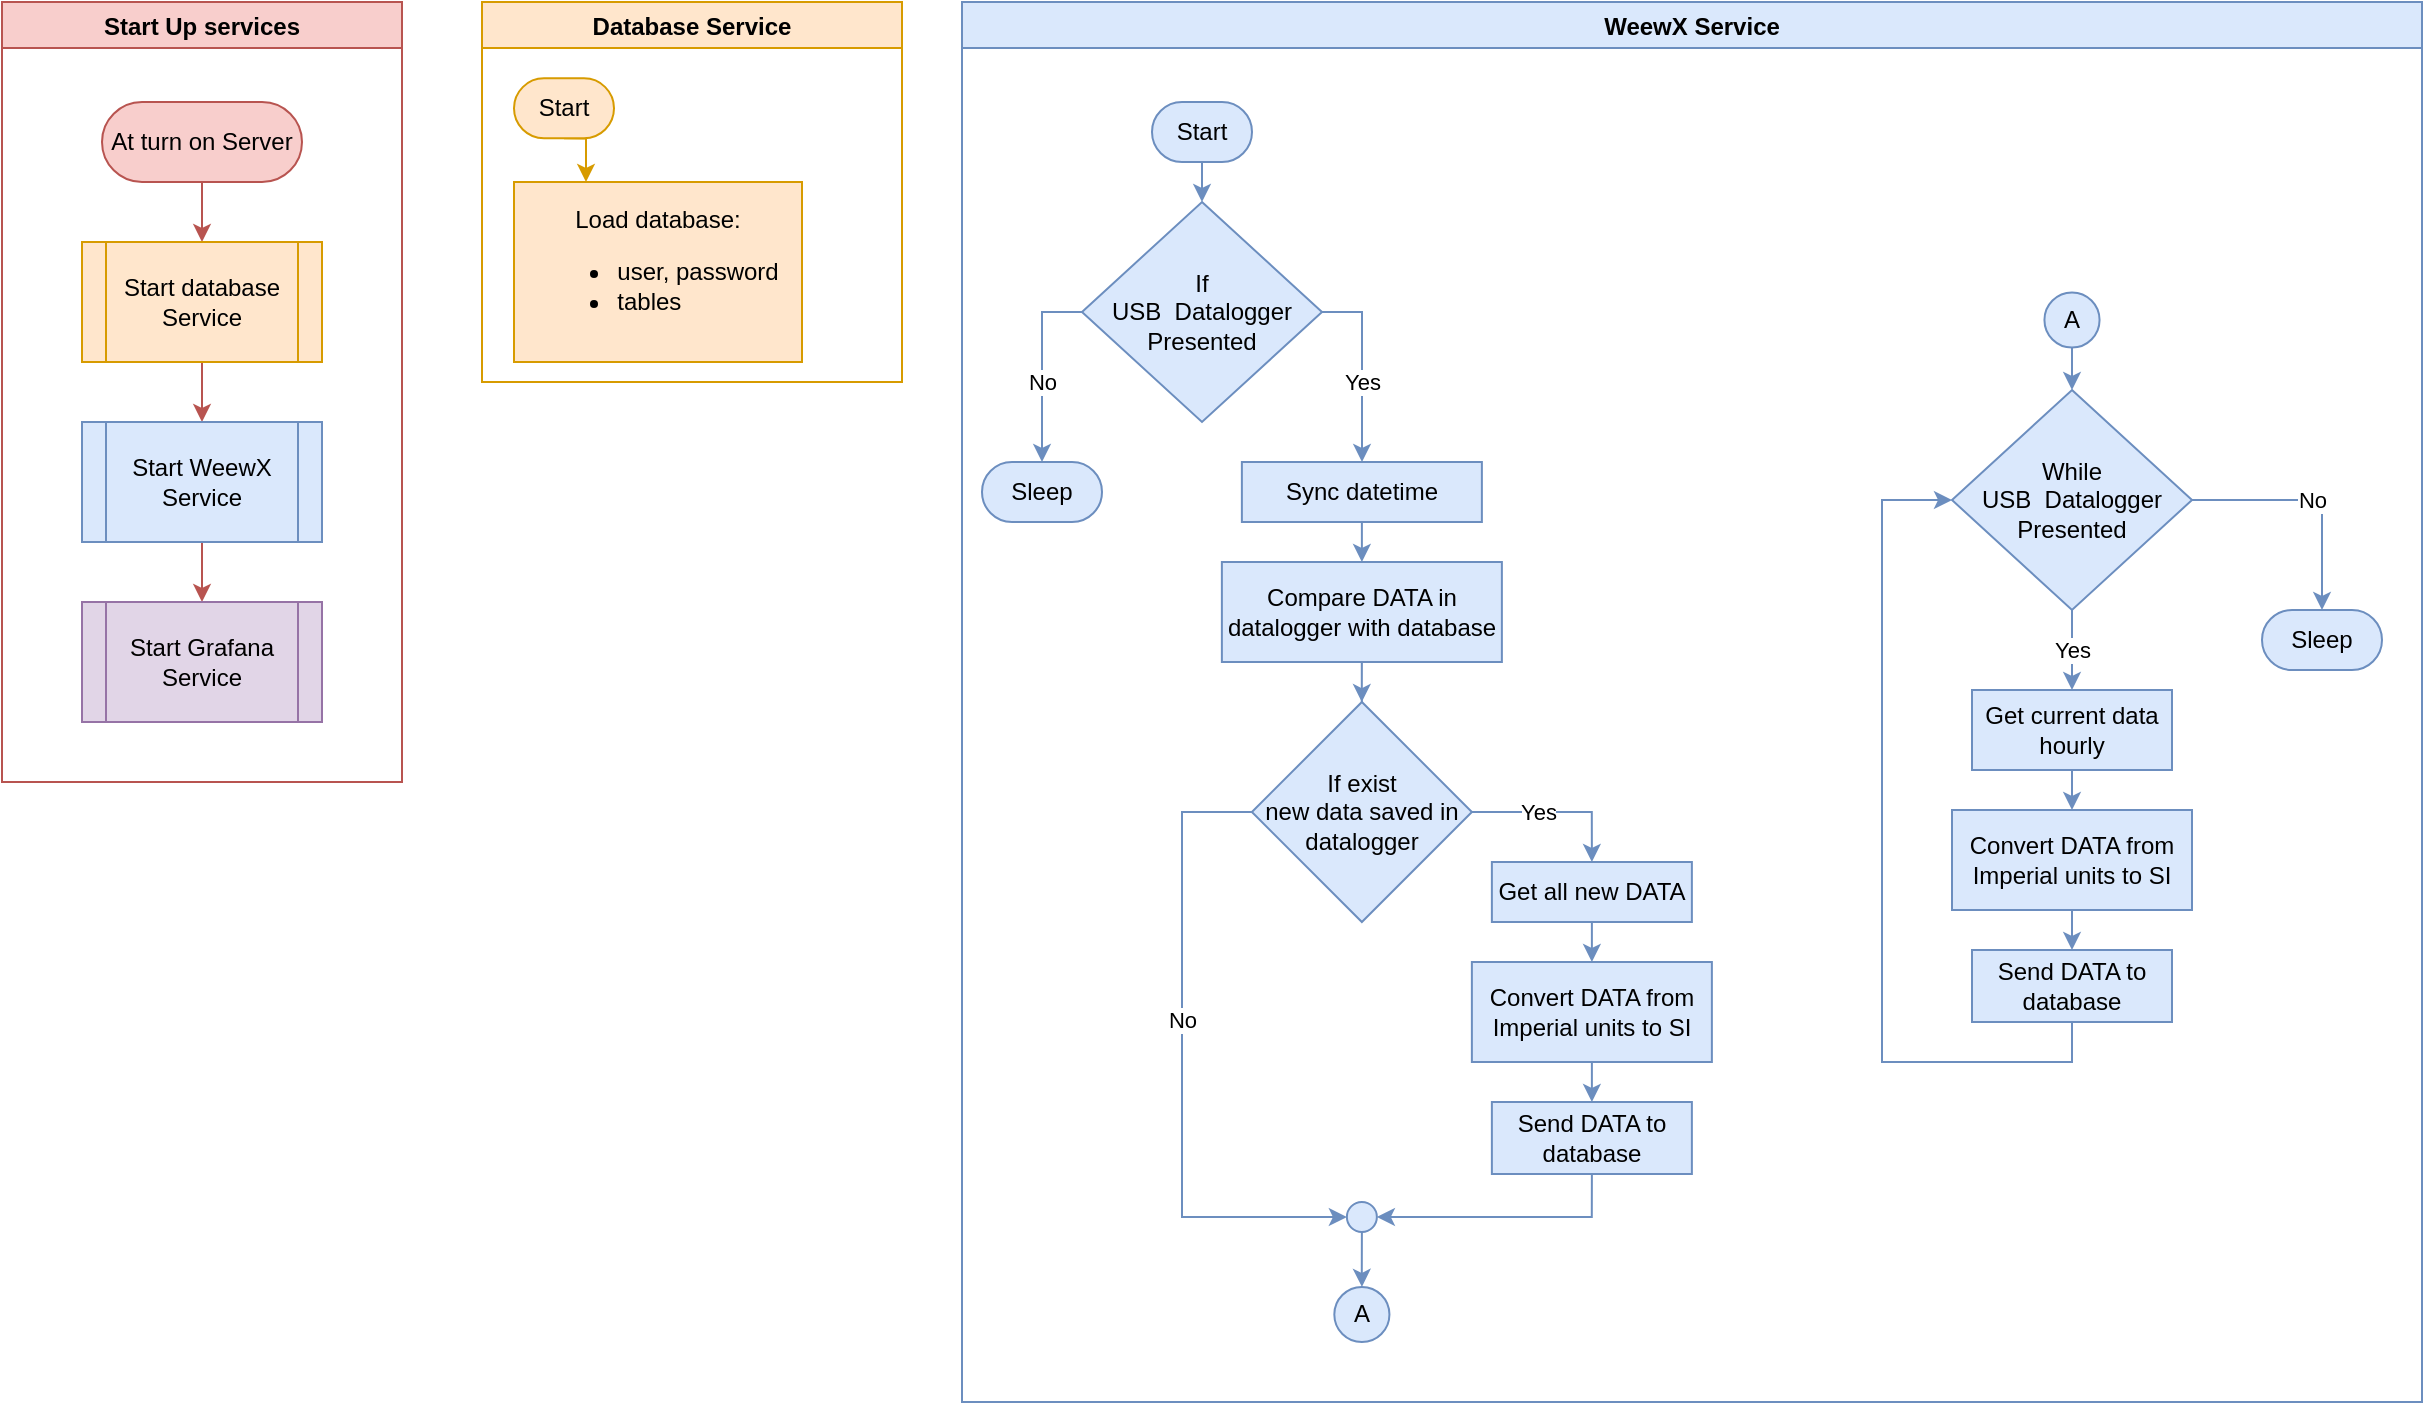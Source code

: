 <mxfile version="15.2.5" type="github">
  <diagram id="i2KGbX5AFUnQsAFwS1sw" name="Page-1">
    <mxGraphModel dx="1736" dy="962" grid="1" gridSize="10" guides="1" tooltips="1" connect="1" arrows="1" fold="1" page="1" pageScale="1" pageWidth="827" pageHeight="1169" math="0" shadow="0">
      <root>
        <mxCell id="0" />
        <mxCell id="1" parent="0" />
        <mxCell id="XE7aaH12fMkyCZEkIpx0-5" value="Start Up services" style="swimlane;fillColor=#f8cecc;strokeColor=#b85450;" vertex="1" parent="1">
          <mxGeometry x="30" y="40" width="200" height="390" as="geometry">
            <mxRectangle x="430" y="20" width="140" height="23" as="alternateBounds" />
          </mxGeometry>
        </mxCell>
        <mxCell id="XE7aaH12fMkyCZEkIpx0-14" value="" style="edgeStyle=orthogonalEdgeStyle;rounded=0;orthogonalLoop=1;jettySize=auto;html=1;entryX=0.5;entryY=0;entryDx=0;entryDy=0;exitX=0.5;exitY=1;exitDx=0;exitDy=0;fillColor=#f8cecc;strokeColor=#b85450;" edge="1" parent="XE7aaH12fMkyCZEkIpx0-5" source="XE7aaH12fMkyCZEkIpx0-19" target="XE7aaH12fMkyCZEkIpx0-11">
          <mxGeometry relative="1" as="geometry">
            <mxPoint x="100" y="90" as="sourcePoint" />
          </mxGeometry>
        </mxCell>
        <mxCell id="XE7aaH12fMkyCZEkIpx0-15" style="edgeStyle=orthogonalEdgeStyle;rounded=0;orthogonalLoop=1;jettySize=auto;html=1;exitX=0.5;exitY=1;exitDx=0;exitDy=0;entryX=0.5;entryY=0;entryDx=0;entryDy=0;fillColor=#f8cecc;strokeColor=#b85450;" edge="1" parent="XE7aaH12fMkyCZEkIpx0-5" source="XE7aaH12fMkyCZEkIpx0-11" target="XE7aaH12fMkyCZEkIpx0-10">
          <mxGeometry relative="1" as="geometry" />
        </mxCell>
        <mxCell id="XE7aaH12fMkyCZEkIpx0-11" value="Start database Service" style="shape=process;whiteSpace=wrap;html=1;backgroundOutline=1;fillColor=#ffe6cc;strokeColor=#d79b00;" vertex="1" parent="XE7aaH12fMkyCZEkIpx0-5">
          <mxGeometry x="40" y="120" width="120" height="60" as="geometry" />
        </mxCell>
        <mxCell id="XE7aaH12fMkyCZEkIpx0-16" style="edgeStyle=orthogonalEdgeStyle;rounded=0;orthogonalLoop=1;jettySize=auto;html=1;exitX=0.5;exitY=1;exitDx=0;exitDy=0;entryX=0.5;entryY=0;entryDx=0;entryDy=0;fillColor=#f8cecc;strokeColor=#b85450;" edge="1" parent="XE7aaH12fMkyCZEkIpx0-5" source="XE7aaH12fMkyCZEkIpx0-10" target="XE7aaH12fMkyCZEkIpx0-9">
          <mxGeometry relative="1" as="geometry" />
        </mxCell>
        <mxCell id="XE7aaH12fMkyCZEkIpx0-10" value="Start WeewX Service" style="shape=process;whiteSpace=wrap;html=1;backgroundOutline=1;fillColor=#dae8fc;strokeColor=#6c8ebf;" vertex="1" parent="XE7aaH12fMkyCZEkIpx0-5">
          <mxGeometry x="40" y="210" width="120" height="60" as="geometry" />
        </mxCell>
        <mxCell id="XE7aaH12fMkyCZEkIpx0-9" value="Start Grafana Service" style="shape=process;whiteSpace=wrap;html=1;backgroundOutline=1;fillColor=#e1d5e7;strokeColor=#9673a6;" vertex="1" parent="XE7aaH12fMkyCZEkIpx0-5">
          <mxGeometry x="40" y="300" width="120" height="60" as="geometry" />
        </mxCell>
        <mxCell id="XE7aaH12fMkyCZEkIpx0-13" style="edgeStyle=orthogonalEdgeStyle;rounded=0;orthogonalLoop=1;jettySize=auto;html=1;exitX=0.5;exitY=1;exitDx=0;exitDy=0;fillColor=#f8cecc;strokeColor=#b85450;" edge="1" parent="XE7aaH12fMkyCZEkIpx0-5">
          <mxGeometry relative="1" as="geometry">
            <mxPoint x="100" y="90" as="sourcePoint" />
            <mxPoint x="100" y="90" as="targetPoint" />
          </mxGeometry>
        </mxCell>
        <mxCell id="XE7aaH12fMkyCZEkIpx0-19" value="At turn on Server" style="rounded=1;whiteSpace=wrap;html=1;fillColor=#f8cecc;strokeColor=#b85450;arcSize=50;" vertex="1" parent="XE7aaH12fMkyCZEkIpx0-5">
          <mxGeometry x="50" y="50" width="100" height="40" as="geometry" />
        </mxCell>
        <mxCell id="XE7aaH12fMkyCZEkIpx0-31" value="" style="shape=image;verticalLabelPosition=bottom;labelBackgroundColor=#ffffff;verticalAlign=top;aspect=fixed;imageAspect=0;image=https://logos-marcas.com/wp-content/uploads/2020/11/Ubuntu-Emblema.png;" vertex="1" parent="XE7aaH12fMkyCZEkIpx0-5">
          <mxGeometry x="140" y="30.0" width="60" height="33.8" as="geometry" />
        </mxCell>
        <mxCell id="XE7aaH12fMkyCZEkIpx0-17" value="Database Service" style="swimlane;fillColor=#ffe6cc;strokeColor=#d79b00;" vertex="1" parent="1">
          <mxGeometry x="270" y="40" width="210" height="190" as="geometry" />
        </mxCell>
        <mxCell id="XE7aaH12fMkyCZEkIpx0-23" value="" style="shape=image;verticalLabelPosition=bottom;labelBackgroundColor=#ffffff;verticalAlign=top;aspect=fixed;imageAspect=0;image=https://d1.awsstatic.com/logos/partners/MariaDB_Logo.d8a208f0a889a8f0f0551b8391a065ea79c54f3a.png;fillColor=#ffe6cc;strokeColor=#d79b00;" vertex="1" parent="XE7aaH12fMkyCZEkIpx0-17">
          <mxGeometry x="110" y="30" width="90" height="46.32" as="geometry" />
        </mxCell>
        <mxCell id="XE7aaH12fMkyCZEkIpx0-28" style="edgeStyle=orthogonalEdgeStyle;rounded=0;orthogonalLoop=1;jettySize=auto;html=1;exitX=0.5;exitY=1;exitDx=0;exitDy=0;entryX=0.25;entryY=0;entryDx=0;entryDy=0;fillColor=#ffe6cc;strokeColor=#d79b00;" edge="1" parent="XE7aaH12fMkyCZEkIpx0-17" source="XE7aaH12fMkyCZEkIpx0-25" target="XE7aaH12fMkyCZEkIpx0-27">
          <mxGeometry relative="1" as="geometry" />
        </mxCell>
        <mxCell id="XE7aaH12fMkyCZEkIpx0-25" value="Start" style="rounded=1;whiteSpace=wrap;html=1;fillColor=#ffe6cc;strokeColor=#d79b00;arcSize=50;" vertex="1" parent="XE7aaH12fMkyCZEkIpx0-17">
          <mxGeometry x="16" y="38.16" width="50" height="30" as="geometry" />
        </mxCell>
        <mxCell id="XE7aaH12fMkyCZEkIpx0-27" value="Load database:&lt;br&gt;&lt;div align=&quot;left&quot;&gt;&lt;ul&gt;&lt;li&gt;user, password&lt;/li&gt;&lt;li&gt;tables&lt;/li&gt;&lt;/ul&gt;&lt;/div&gt;" style="rounded=0;whiteSpace=wrap;html=1;fillColor=#ffe6cc;strokeColor=#d79b00;" vertex="1" parent="XE7aaH12fMkyCZEkIpx0-17">
          <mxGeometry x="16" y="90" width="144" height="90" as="geometry" />
        </mxCell>
        <mxCell id="XE7aaH12fMkyCZEkIpx0-29" value="WeewX Service" style="swimlane;fillColor=#dae8fc;strokeColor=#6c8ebf;" vertex="1" parent="1">
          <mxGeometry x="510" y="40" width="730" height="700" as="geometry" />
        </mxCell>
        <mxCell id="XE7aaH12fMkyCZEkIpx0-30" value="" style="shape=image;verticalLabelPosition=bottom;labelBackgroundColor=#ffffff;verticalAlign=top;aspect=fixed;imageAspect=0;image=https://cosasdedevs.com/media/sections/images/python.png;fillColor=#dae8fc;strokeColor=#6c8ebf;" vertex="1" parent="XE7aaH12fMkyCZEkIpx0-29">
          <mxGeometry x="621" y="20" width="110" height="68.75" as="geometry" />
        </mxCell>
        <mxCell id="XE7aaH12fMkyCZEkIpx0-79" value="Yes" style="edgeStyle=orthogonalEdgeStyle;rounded=0;jumpStyle=none;orthogonalLoop=1;jettySize=auto;html=1;exitX=1;exitY=0.5;exitDx=0;exitDy=0;entryX=0.5;entryY=0;entryDx=0;entryDy=0;fillColor=#dae8fc;strokeColor=#6c8ebf;" edge="1" parent="XE7aaH12fMkyCZEkIpx0-29" source="XE7aaH12fMkyCZEkIpx0-32" target="XE7aaH12fMkyCZEkIpx0-53">
          <mxGeometry x="0.156" relative="1" as="geometry">
            <mxPoint as="offset" />
          </mxGeometry>
        </mxCell>
        <mxCell id="XE7aaH12fMkyCZEkIpx0-82" value="No" style="edgeStyle=orthogonalEdgeStyle;rounded=0;jumpStyle=none;orthogonalLoop=1;jettySize=auto;html=1;exitX=0;exitY=0.5;exitDx=0;exitDy=0;entryX=0.5;entryY=0;entryDx=0;entryDy=0;entryPerimeter=0;fillColor=#dae8fc;strokeColor=#6c8ebf;" edge="1" parent="XE7aaH12fMkyCZEkIpx0-29" source="XE7aaH12fMkyCZEkIpx0-32" target="XE7aaH12fMkyCZEkIpx0-81">
          <mxGeometry x="0.157" relative="1" as="geometry">
            <mxPoint as="offset" />
          </mxGeometry>
        </mxCell>
        <mxCell id="XE7aaH12fMkyCZEkIpx0-32" value="If&lt;br&gt;USB&amp;nbsp; Datalogger Presented" style="rhombus;whiteSpace=wrap;html=1;fillColor=#dae8fc;strokeColor=#6c8ebf;" vertex="1" parent="XE7aaH12fMkyCZEkIpx0-29">
          <mxGeometry x="60" y="100" width="120" height="110" as="geometry" />
        </mxCell>
        <mxCell id="XE7aaH12fMkyCZEkIpx0-71" style="edgeStyle=orthogonalEdgeStyle;rounded=0;jumpStyle=none;orthogonalLoop=1;jettySize=auto;html=1;exitX=0.5;exitY=1;exitDx=0;exitDy=0;entryX=0.5;entryY=0;entryDx=0;entryDy=0;fillColor=#dae8fc;strokeColor=#6c8ebf;" edge="1" parent="XE7aaH12fMkyCZEkIpx0-29" source="XE7aaH12fMkyCZEkIpx0-33" target="XE7aaH12fMkyCZEkIpx0-32">
          <mxGeometry relative="1" as="geometry" />
        </mxCell>
        <mxCell id="XE7aaH12fMkyCZEkIpx0-33" value="Start" style="rounded=1;whiteSpace=wrap;html=1;fillColor=#dae8fc;strokeColor=#6c8ebf;arcSize=50;" vertex="1" parent="XE7aaH12fMkyCZEkIpx0-29">
          <mxGeometry x="95" y="50.0" width="50" height="30" as="geometry" />
        </mxCell>
        <mxCell id="XE7aaH12fMkyCZEkIpx0-87" style="edgeStyle=orthogonalEdgeStyle;rounded=0;jumpStyle=none;orthogonalLoop=1;jettySize=auto;html=1;exitX=0.5;exitY=1;exitDx=0;exitDy=0;entryX=0.5;entryY=0;entryDx=0;entryDy=0;fillColor=#dae8fc;strokeColor=#6c8ebf;" edge="1" parent="XE7aaH12fMkyCZEkIpx0-29" source="XE7aaH12fMkyCZEkIpx0-35" target="XE7aaH12fMkyCZEkIpx0-84">
          <mxGeometry relative="1" as="geometry" />
        </mxCell>
        <mxCell id="XE7aaH12fMkyCZEkIpx0-35" value="Get current data hourly" style="rounded=0;whiteSpace=wrap;html=1;fillColor=#dae8fc;strokeColor=#6c8ebf;" vertex="1" parent="XE7aaH12fMkyCZEkIpx0-29">
          <mxGeometry x="505" y="344" width="100" height="40" as="geometry" />
        </mxCell>
        <mxCell id="XE7aaH12fMkyCZEkIpx0-59" value="Yes" style="edgeStyle=orthogonalEdgeStyle;rounded=0;jumpStyle=none;orthogonalLoop=1;jettySize=auto;html=1;exitX=0.5;exitY=0;exitDx=0;exitDy=0;entryX=0.5;entryY=0;entryDx=0;entryDy=0;fillColor=#dae8fc;strokeColor=#6c8ebf;" edge="1" parent="XE7aaH12fMkyCZEkIpx0-29" source="XE7aaH12fMkyCZEkIpx0-39" target="XE7aaH12fMkyCZEkIpx0-46">
          <mxGeometry x="-0.223" relative="1" as="geometry">
            <mxPoint as="offset" />
          </mxGeometry>
        </mxCell>
        <mxCell id="XE7aaH12fMkyCZEkIpx0-39" value="If exist&lt;br&gt;new data saved in datalogger" style="rhombus;whiteSpace=wrap;html=1;rounded=0;direction=south;fillColor=#dae8fc;strokeColor=#6c8ebf;" vertex="1" parent="XE7aaH12fMkyCZEkIpx0-29">
          <mxGeometry x="144.94" y="350" width="110" height="110" as="geometry" />
        </mxCell>
        <mxCell id="XE7aaH12fMkyCZEkIpx0-67" style="edgeStyle=orthogonalEdgeStyle;rounded=0;jumpStyle=none;orthogonalLoop=1;jettySize=auto;html=1;exitX=0.5;exitY=1;exitDx=0;exitDy=0;entryX=0.5;entryY=0;entryDx=0;entryDy=0;fillColor=#dae8fc;strokeColor=#6c8ebf;" edge="1" parent="XE7aaH12fMkyCZEkIpx0-29" source="XE7aaH12fMkyCZEkIpx0-46" target="XE7aaH12fMkyCZEkIpx0-48">
          <mxGeometry relative="1" as="geometry" />
        </mxCell>
        <mxCell id="XE7aaH12fMkyCZEkIpx0-46" value="Get all new DATA" style="whiteSpace=wrap;html=1;rounded=0;fillColor=#dae8fc;strokeColor=#6c8ebf;" vertex="1" parent="XE7aaH12fMkyCZEkIpx0-29">
          <mxGeometry x="264.94" y="430" width="100" height="30" as="geometry" />
        </mxCell>
        <mxCell id="XE7aaH12fMkyCZEkIpx0-69" style="edgeStyle=orthogonalEdgeStyle;rounded=0;jumpStyle=none;orthogonalLoop=1;jettySize=auto;html=1;exitX=0.5;exitY=1;exitDx=0;exitDy=0;entryX=0.5;entryY=0;entryDx=0;entryDy=0;fillColor=#dae8fc;strokeColor=#6c8ebf;" edge="1" parent="XE7aaH12fMkyCZEkIpx0-29" source="XE7aaH12fMkyCZEkIpx0-48" target="XE7aaH12fMkyCZEkIpx0-66">
          <mxGeometry relative="1" as="geometry" />
        </mxCell>
        <mxCell id="XE7aaH12fMkyCZEkIpx0-48" value="Convert DATA from Imperial units to SI" style="whiteSpace=wrap;html=1;rounded=0;fillColor=#dae8fc;strokeColor=#6c8ebf;" vertex="1" parent="XE7aaH12fMkyCZEkIpx0-29">
          <mxGeometry x="254.94" y="480" width="120" height="50" as="geometry" />
        </mxCell>
        <mxCell id="XE7aaH12fMkyCZEkIpx0-57" style="edgeStyle=orthogonalEdgeStyle;rounded=0;jumpStyle=none;orthogonalLoop=1;jettySize=auto;html=1;exitX=0.5;exitY=1;exitDx=0;exitDy=0;entryX=0.5;entryY=0;entryDx=0;entryDy=0;fillColor=#dae8fc;strokeColor=#6c8ebf;" edge="1" parent="XE7aaH12fMkyCZEkIpx0-29" source="XE7aaH12fMkyCZEkIpx0-53" target="XE7aaH12fMkyCZEkIpx0-55">
          <mxGeometry relative="1" as="geometry" />
        </mxCell>
        <mxCell id="XE7aaH12fMkyCZEkIpx0-53" value="Sync datetime " style="whiteSpace=wrap;html=1;fillColor=#dae8fc;strokeColor=#6c8ebf;" vertex="1" parent="XE7aaH12fMkyCZEkIpx0-29">
          <mxGeometry x="139.94" y="230" width="120" height="30" as="geometry" />
        </mxCell>
        <mxCell id="XE7aaH12fMkyCZEkIpx0-58" style="edgeStyle=orthogonalEdgeStyle;rounded=0;jumpStyle=none;orthogonalLoop=1;jettySize=auto;html=1;exitX=0.5;exitY=1;exitDx=0;exitDy=0;fillColor=#dae8fc;strokeColor=#6c8ebf;" edge="1" parent="XE7aaH12fMkyCZEkIpx0-29" source="XE7aaH12fMkyCZEkIpx0-55" target="XE7aaH12fMkyCZEkIpx0-39">
          <mxGeometry relative="1" as="geometry" />
        </mxCell>
        <mxCell id="XE7aaH12fMkyCZEkIpx0-55" value="Compare DATA in datalogger with database" style="whiteSpace=wrap;html=1;fillColor=#dae8fc;strokeColor=#6c8ebf;" vertex="1" parent="XE7aaH12fMkyCZEkIpx0-29">
          <mxGeometry x="129.94" y="280" width="140" height="50" as="geometry" />
        </mxCell>
        <mxCell id="XE7aaH12fMkyCZEkIpx0-63" value="" style="ellipse;whiteSpace=wrap;html=1;aspect=fixed;fillColor=#dae8fc;strokeColor=#6c8ebf;" vertex="1" parent="XE7aaH12fMkyCZEkIpx0-29">
          <mxGeometry x="192.44" y="600" width="15" height="15" as="geometry" />
        </mxCell>
        <mxCell id="XE7aaH12fMkyCZEkIpx0-65" value="No" style="edgeStyle=orthogonalEdgeStyle;rounded=0;jumpStyle=none;orthogonalLoop=1;jettySize=auto;html=1;entryX=0;entryY=0.5;entryDx=0;entryDy=0;exitX=0.5;exitY=1;exitDx=0;exitDy=0;fillColor=#dae8fc;strokeColor=#6c8ebf;" edge="1" parent="XE7aaH12fMkyCZEkIpx0-29" source="XE7aaH12fMkyCZEkIpx0-39" target="XE7aaH12fMkyCZEkIpx0-63">
          <mxGeometry x="-0.133" relative="1" as="geometry">
            <mxPoint x="119.94" y="530.0" as="targetPoint" />
            <Array as="points">
              <mxPoint x="110" y="405" />
              <mxPoint x="110" y="608" />
            </Array>
            <mxPoint as="offset" />
          </mxGeometry>
        </mxCell>
        <mxCell id="XE7aaH12fMkyCZEkIpx0-70" style="edgeStyle=orthogonalEdgeStyle;rounded=0;jumpStyle=none;orthogonalLoop=1;jettySize=auto;html=1;exitX=0.5;exitY=1;exitDx=0;exitDy=0;entryX=1;entryY=0.5;entryDx=0;entryDy=0;fillColor=#dae8fc;strokeColor=#6c8ebf;" edge="1" parent="XE7aaH12fMkyCZEkIpx0-29" source="XE7aaH12fMkyCZEkIpx0-66" target="XE7aaH12fMkyCZEkIpx0-63">
          <mxGeometry relative="1" as="geometry" />
        </mxCell>
        <mxCell id="XE7aaH12fMkyCZEkIpx0-66" value="Send DATA to database" style="whiteSpace=wrap;html=1;rounded=0;fillColor=#dae8fc;strokeColor=#6c8ebf;" vertex="1" parent="XE7aaH12fMkyCZEkIpx0-29">
          <mxGeometry x="264.94" y="550" width="100" height="36" as="geometry" />
        </mxCell>
        <mxCell id="XE7aaH12fMkyCZEkIpx0-75" value="A" style="ellipse;whiteSpace=wrap;html=1;aspect=fixed;fillColor=#dae8fc;strokeColor=#6c8ebf;" vertex="1" parent="XE7aaH12fMkyCZEkIpx0-29">
          <mxGeometry x="186.16" y="642.44" width="27.56" height="27.56" as="geometry" />
        </mxCell>
        <mxCell id="XE7aaH12fMkyCZEkIpx0-76" value="" style="edgeStyle=orthogonalEdgeStyle;rounded=0;jumpStyle=none;orthogonalLoop=1;jettySize=auto;html=1;fillColor=#dae8fc;strokeColor=#6c8ebf;" edge="1" parent="XE7aaH12fMkyCZEkIpx0-29" source="XE7aaH12fMkyCZEkIpx0-63" target="XE7aaH12fMkyCZEkIpx0-75">
          <mxGeometry relative="1" as="geometry" />
        </mxCell>
        <mxCell id="XE7aaH12fMkyCZEkIpx0-83" style="edgeStyle=orthogonalEdgeStyle;rounded=0;jumpStyle=none;orthogonalLoop=1;jettySize=auto;html=1;exitX=0.5;exitY=1;exitDx=0;exitDy=0;fillColor=#dae8fc;strokeColor=#6c8ebf;" edge="1" parent="XE7aaH12fMkyCZEkIpx0-29" source="XE7aaH12fMkyCZEkIpx0-77" target="XE7aaH12fMkyCZEkIpx0-78">
          <mxGeometry relative="1" as="geometry" />
        </mxCell>
        <mxCell id="XE7aaH12fMkyCZEkIpx0-77" value="A" style="ellipse;whiteSpace=wrap;html=1;aspect=fixed;fillColor=#dae8fc;strokeColor=#6c8ebf;" vertex="1" parent="XE7aaH12fMkyCZEkIpx0-29">
          <mxGeometry x="541.22" y="145.22" width="27.56" height="27.56" as="geometry" />
        </mxCell>
        <mxCell id="XE7aaH12fMkyCZEkIpx0-86" value="Yes" style="edgeStyle=orthogonalEdgeStyle;rounded=0;jumpStyle=none;orthogonalLoop=1;jettySize=auto;html=1;exitX=0.5;exitY=1;exitDx=0;exitDy=0;entryX=0.5;entryY=0;entryDx=0;entryDy=0;fillColor=#dae8fc;strokeColor=#6c8ebf;" edge="1" parent="XE7aaH12fMkyCZEkIpx0-29" source="XE7aaH12fMkyCZEkIpx0-78" target="XE7aaH12fMkyCZEkIpx0-35">
          <mxGeometry relative="1" as="geometry" />
        </mxCell>
        <mxCell id="XE7aaH12fMkyCZEkIpx0-91" value="No" style="edgeStyle=orthogonalEdgeStyle;rounded=0;jumpStyle=none;orthogonalLoop=1;jettySize=auto;html=1;exitX=1;exitY=0.5;exitDx=0;exitDy=0;entryX=0.5;entryY=0;entryDx=0;entryDy=0;fillColor=#dae8fc;strokeColor=#6c8ebf;" edge="1" parent="XE7aaH12fMkyCZEkIpx0-29" source="XE7aaH12fMkyCZEkIpx0-78" target="XE7aaH12fMkyCZEkIpx0-90">
          <mxGeometry relative="1" as="geometry" />
        </mxCell>
        <mxCell id="XE7aaH12fMkyCZEkIpx0-78" value="While&lt;br&gt;USB&amp;nbsp; Datalogger Presented" style="rhombus;whiteSpace=wrap;html=1;fillColor=#dae8fc;strokeColor=#6c8ebf;" vertex="1" parent="XE7aaH12fMkyCZEkIpx0-29">
          <mxGeometry x="495" y="194" width="120" height="110" as="geometry" />
        </mxCell>
        <mxCell id="XE7aaH12fMkyCZEkIpx0-81" value="Sleep" style="rounded=1;whiteSpace=wrap;html=1;fillColor=#dae8fc;strokeColor=#6c8ebf;arcSize=50;" vertex="1" parent="XE7aaH12fMkyCZEkIpx0-29">
          <mxGeometry x="10" y="230" width="60" height="30" as="geometry" />
        </mxCell>
        <mxCell id="XE7aaH12fMkyCZEkIpx0-88" style="edgeStyle=orthogonalEdgeStyle;rounded=0;jumpStyle=none;orthogonalLoop=1;jettySize=auto;html=1;exitX=0.5;exitY=1;exitDx=0;exitDy=0;entryX=0.5;entryY=0;entryDx=0;entryDy=0;fillColor=#dae8fc;strokeColor=#6c8ebf;" edge="1" parent="XE7aaH12fMkyCZEkIpx0-29" source="XE7aaH12fMkyCZEkIpx0-84" target="XE7aaH12fMkyCZEkIpx0-85">
          <mxGeometry relative="1" as="geometry" />
        </mxCell>
        <mxCell id="XE7aaH12fMkyCZEkIpx0-84" value="Convert DATA from Imperial units to SI" style="whiteSpace=wrap;html=1;rounded=0;fillColor=#dae8fc;strokeColor=#6c8ebf;" vertex="1" parent="XE7aaH12fMkyCZEkIpx0-29">
          <mxGeometry x="495" y="404" width="120" height="50" as="geometry" />
        </mxCell>
        <mxCell id="XE7aaH12fMkyCZEkIpx0-85" value="Send DATA to database" style="whiteSpace=wrap;html=1;rounded=0;fillColor=#dae8fc;strokeColor=#6c8ebf;" vertex="1" parent="XE7aaH12fMkyCZEkIpx0-29">
          <mxGeometry x="505" y="474" width="100" height="36" as="geometry" />
        </mxCell>
        <mxCell id="XE7aaH12fMkyCZEkIpx0-89" style="edgeStyle=orthogonalEdgeStyle;rounded=0;jumpStyle=none;orthogonalLoop=1;jettySize=auto;html=1;exitX=0.5;exitY=1;exitDx=0;exitDy=0;entryX=0;entryY=0.5;entryDx=0;entryDy=0;fillColor=#dae8fc;strokeColor=#6c8ebf;" edge="1" parent="XE7aaH12fMkyCZEkIpx0-29" source="XE7aaH12fMkyCZEkIpx0-85" target="XE7aaH12fMkyCZEkIpx0-78">
          <mxGeometry relative="1" as="geometry">
            <mxPoint x="490" y="244" as="targetPoint" />
            <Array as="points">
              <mxPoint x="555" y="530" />
              <mxPoint x="460" y="530" />
              <mxPoint x="460" y="249" />
            </Array>
          </mxGeometry>
        </mxCell>
        <mxCell id="XE7aaH12fMkyCZEkIpx0-90" value="Sleep" style="rounded=1;whiteSpace=wrap;html=1;fillColor=#dae8fc;strokeColor=#6c8ebf;arcSize=50;" vertex="1" parent="XE7aaH12fMkyCZEkIpx0-29">
          <mxGeometry x="650" y="304" width="60" height="30" as="geometry" />
        </mxCell>
      </root>
    </mxGraphModel>
  </diagram>
</mxfile>
